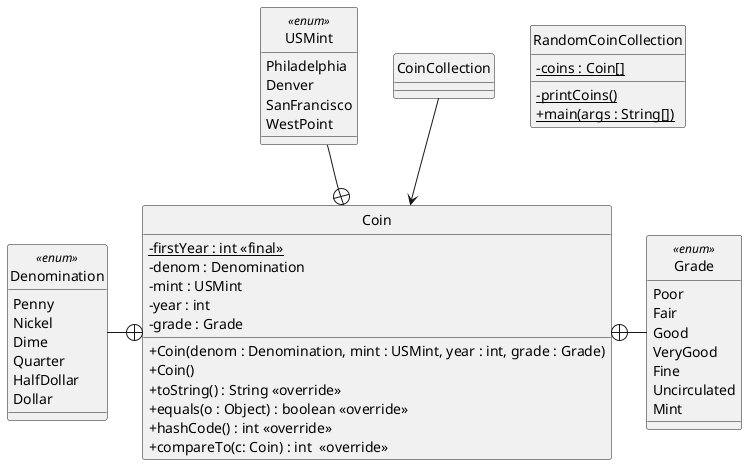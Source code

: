 @startuml
skinparam classAttributeIconSize 0
hide circle

enum Denomination <<enum>> {
 Penny
 Nickel
 Dime
 Quarter
 HalfDollar
 Dollar
}
enum Grade <<enum>> {
 Poor
 Fair
 Good
 VeryGood
 Fine
 Uncirculated
 Mint
}
enum USMint <<enum>> {
 Philadelphia
 Denver
 SanFrancisco
 WestPoint
}
class Coin {
 - {static} firstYear : int <<final>>
 - denom : Denomination
 - mint : USMint
 - year : int
 - grade : Grade

 + Coin(denom : Denomination, mint : USMint, year : int, grade : Grade)
 + Coin()
 + toString() : String <<override>>
 + equals(o : Object) : boolean <<override>>
 + hashCode() : int <<override>>
 + compareTo(c: Coin) : int  <<override>>
}

class RandomCoinCollection {
 -{static} coins : Coin[]
 -{static} printCoins()
 +{static} main(args : String[])
}

Denomination -+ Coin
Coin +- Grade
USMint --+ Coin
CoinCollection --> Coin
@enduml

